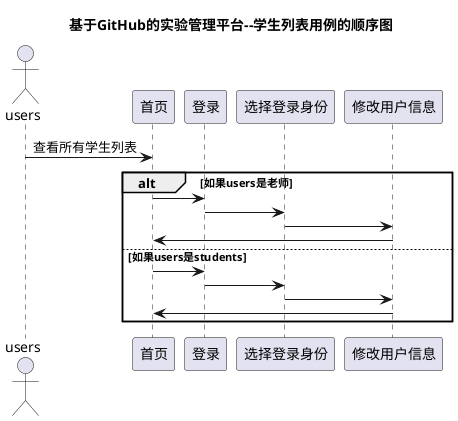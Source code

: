 @startuml

title 基于GitHub的实验管理平台--学生列表用例的顺序图

actor users

users -> 首页: 查看所有学生列表

alt 如果users是老师
    首页 -> 登录
    登录 -> 选择登录身份
	选择登录身份 -> 修改用户信息
    修改用户信息 -> 首页

else 如果users是students

    首页 -> 登录
        登录 -> 选择登录身份
    	选择登录身份 -> 修改用户信息
        修改用户信息 -> 首页

end



@enduml
